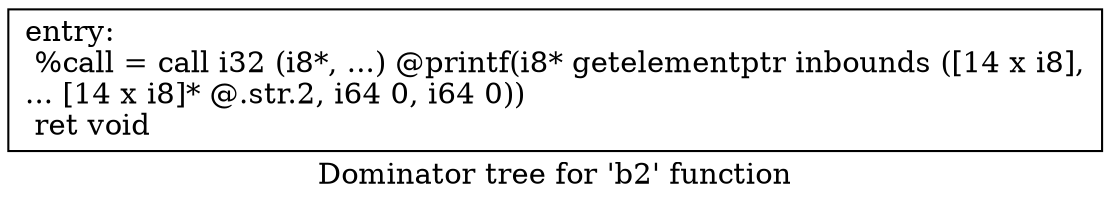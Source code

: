 digraph "Dominator tree for 'b2' function" {
	label="Dominator tree for 'b2' function";

	Node0x13d2370 [shape=record,label="{entry:\l  %call = call i32 (i8*, ...) @printf(i8* getelementptr inbounds ([14 x i8],\l... [14 x i8]* @.str.2, i64 0, i64 0))\l  ret void\l}"];
}
